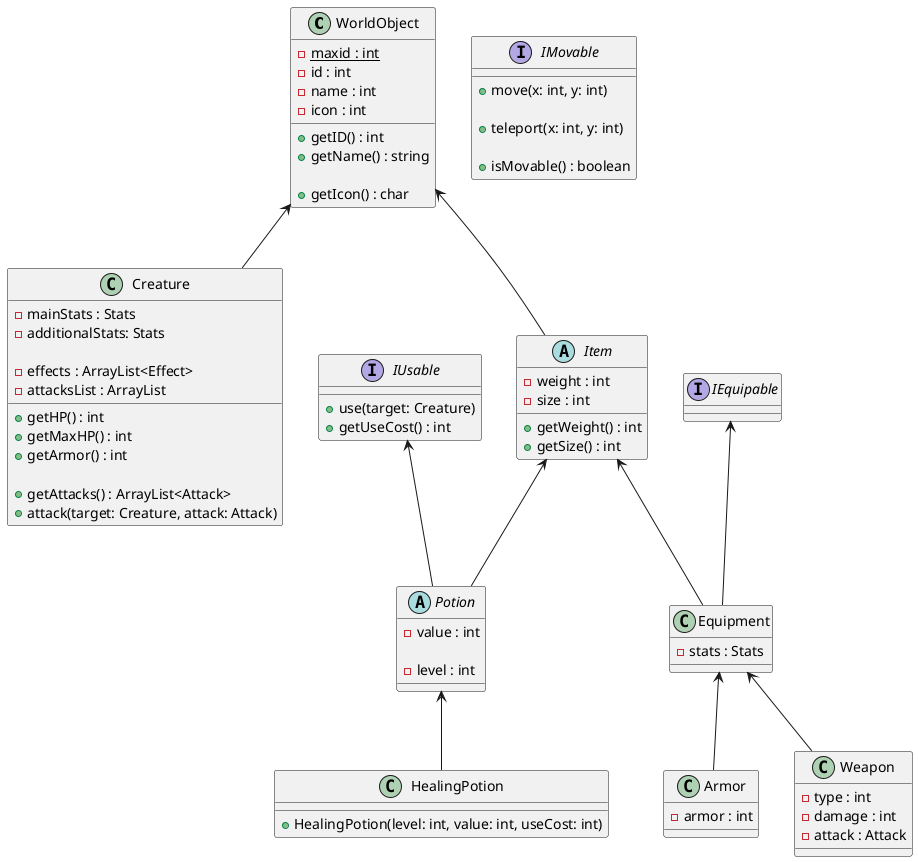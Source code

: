@startuml

WorldObject <-- Creature
WorldObject <-- Item

Item <-- Potion
Item <-- Equipment

IUsable <-- Potion

Potion <-- HealingPotion

IEquipable <-- Equipment
Equipment <-- Armor
Equipment <-- Weapon

class WorldObject {
    - {static} maxid : int
    - id : int
    - name : int
    - icon : int

    + getID() : int
    + getName() : string

    'Отображаемая иконка объекта на карте'
    + getIcon() : char
}

class Creature {
    'Это удобнее, так как для доспехов и прочего можно прибавочные статы также хранить в классе Stats'
    'и при надевании/использовании предмета просто прибавлять одно к другому'
    - mainStats : Stats
    - additionalStats: Stats

    'Текущие баффы/дебаффы на существе'
    - effects : ArrayList<Effect>
    - attacksList : ArrayList

    + getHP() : int
    + getMaxHP() : int
    + getArmor() : int

    'Возможные виды атак существа'
    + getAttacks() : ArrayList<Attack>
    + attack(target: Creature, attack: Attack)
}

abstract class Item {
    - weight : int
    - size : int

    + getWeight() : int
    + getSize() : int
}

interface IUsable {
    'Использовать предметы можно не только на себя, но и на других, если позволяет радиус'
    + use(target: Creature)
    + getUseCost() : int
}

interface IMovable {
    'Переместить на определённое количество клеток по x и y'
    + move(x: int, y: int)

    'Переместить в определённую клетку'
    + teleport(x: int, y: int)

    'Может ли объект передвигаться в данный момент'
    + isMovable() : boolean
}

interface IEquipable {
}

abstract class Potion {
    'Базовая сила действия зелья'
    - value : int

    'Уровень зелья'
    - level : int
}

class HealingPotion {
    + HealingPotion(level: int, value: int, useCost: int)
}

class Equipment {
    'статы, которые даёт элемент снаряжения'
    - stats : Stats
}

class Armor {
    - armor : int
}

class Weapon {
    - type : int
    - damage : int
    - attack : Attack
}
'''

'Нужен ли отдельный интерфейс для поднимаемых объектов?'

@enduml